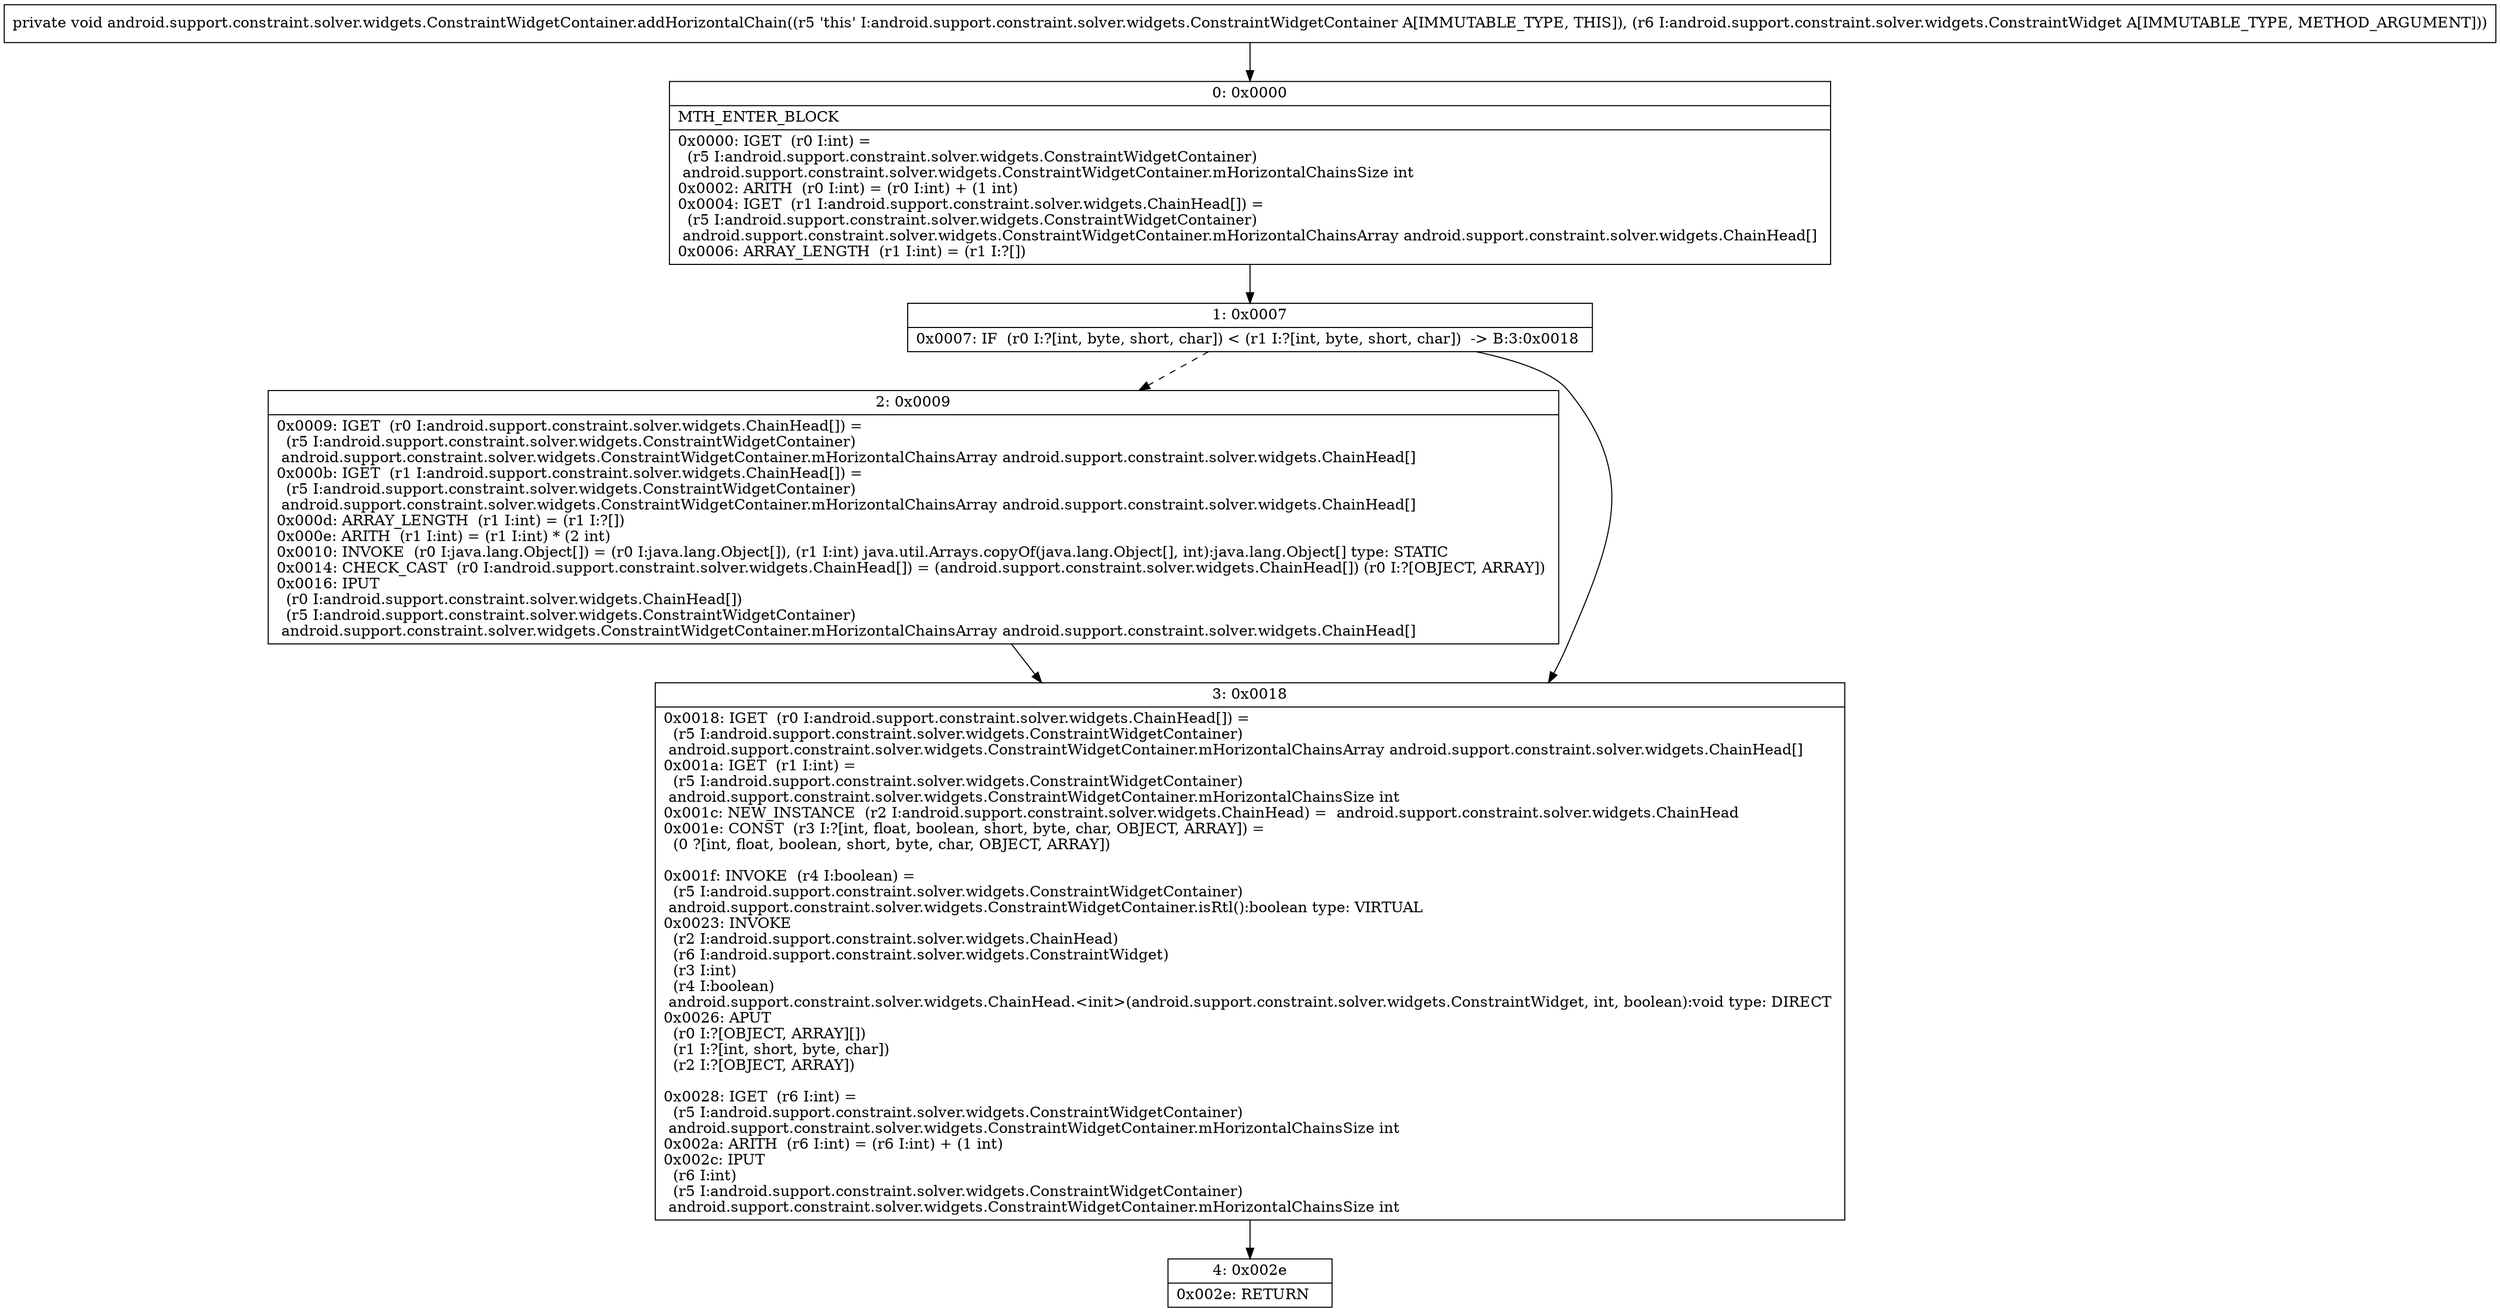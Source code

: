 digraph "CFG forandroid.support.constraint.solver.widgets.ConstraintWidgetContainer.addHorizontalChain(Landroid\/support\/constraint\/solver\/widgets\/ConstraintWidget;)V" {
Node_0 [shape=record,label="{0\:\ 0x0000|MTH_ENTER_BLOCK\l|0x0000: IGET  (r0 I:int) = \l  (r5 I:android.support.constraint.solver.widgets.ConstraintWidgetContainer)\l android.support.constraint.solver.widgets.ConstraintWidgetContainer.mHorizontalChainsSize int \l0x0002: ARITH  (r0 I:int) = (r0 I:int) + (1 int) \l0x0004: IGET  (r1 I:android.support.constraint.solver.widgets.ChainHead[]) = \l  (r5 I:android.support.constraint.solver.widgets.ConstraintWidgetContainer)\l android.support.constraint.solver.widgets.ConstraintWidgetContainer.mHorizontalChainsArray android.support.constraint.solver.widgets.ChainHead[] \l0x0006: ARRAY_LENGTH  (r1 I:int) = (r1 I:?[]) \l}"];
Node_1 [shape=record,label="{1\:\ 0x0007|0x0007: IF  (r0 I:?[int, byte, short, char]) \< (r1 I:?[int, byte, short, char])  \-\> B:3:0x0018 \l}"];
Node_2 [shape=record,label="{2\:\ 0x0009|0x0009: IGET  (r0 I:android.support.constraint.solver.widgets.ChainHead[]) = \l  (r5 I:android.support.constraint.solver.widgets.ConstraintWidgetContainer)\l android.support.constraint.solver.widgets.ConstraintWidgetContainer.mHorizontalChainsArray android.support.constraint.solver.widgets.ChainHead[] \l0x000b: IGET  (r1 I:android.support.constraint.solver.widgets.ChainHead[]) = \l  (r5 I:android.support.constraint.solver.widgets.ConstraintWidgetContainer)\l android.support.constraint.solver.widgets.ConstraintWidgetContainer.mHorizontalChainsArray android.support.constraint.solver.widgets.ChainHead[] \l0x000d: ARRAY_LENGTH  (r1 I:int) = (r1 I:?[]) \l0x000e: ARITH  (r1 I:int) = (r1 I:int) * (2 int) \l0x0010: INVOKE  (r0 I:java.lang.Object[]) = (r0 I:java.lang.Object[]), (r1 I:int) java.util.Arrays.copyOf(java.lang.Object[], int):java.lang.Object[] type: STATIC \l0x0014: CHECK_CAST  (r0 I:android.support.constraint.solver.widgets.ChainHead[]) = (android.support.constraint.solver.widgets.ChainHead[]) (r0 I:?[OBJECT, ARRAY]) \l0x0016: IPUT  \l  (r0 I:android.support.constraint.solver.widgets.ChainHead[])\l  (r5 I:android.support.constraint.solver.widgets.ConstraintWidgetContainer)\l android.support.constraint.solver.widgets.ConstraintWidgetContainer.mHorizontalChainsArray android.support.constraint.solver.widgets.ChainHead[] \l}"];
Node_3 [shape=record,label="{3\:\ 0x0018|0x0018: IGET  (r0 I:android.support.constraint.solver.widgets.ChainHead[]) = \l  (r5 I:android.support.constraint.solver.widgets.ConstraintWidgetContainer)\l android.support.constraint.solver.widgets.ConstraintWidgetContainer.mHorizontalChainsArray android.support.constraint.solver.widgets.ChainHead[] \l0x001a: IGET  (r1 I:int) = \l  (r5 I:android.support.constraint.solver.widgets.ConstraintWidgetContainer)\l android.support.constraint.solver.widgets.ConstraintWidgetContainer.mHorizontalChainsSize int \l0x001c: NEW_INSTANCE  (r2 I:android.support.constraint.solver.widgets.ChainHead) =  android.support.constraint.solver.widgets.ChainHead \l0x001e: CONST  (r3 I:?[int, float, boolean, short, byte, char, OBJECT, ARRAY]) = \l  (0 ?[int, float, boolean, short, byte, char, OBJECT, ARRAY])\l \l0x001f: INVOKE  (r4 I:boolean) = \l  (r5 I:android.support.constraint.solver.widgets.ConstraintWidgetContainer)\l android.support.constraint.solver.widgets.ConstraintWidgetContainer.isRtl():boolean type: VIRTUAL \l0x0023: INVOKE  \l  (r2 I:android.support.constraint.solver.widgets.ChainHead)\l  (r6 I:android.support.constraint.solver.widgets.ConstraintWidget)\l  (r3 I:int)\l  (r4 I:boolean)\l android.support.constraint.solver.widgets.ChainHead.\<init\>(android.support.constraint.solver.widgets.ConstraintWidget, int, boolean):void type: DIRECT \l0x0026: APUT  \l  (r0 I:?[OBJECT, ARRAY][])\l  (r1 I:?[int, short, byte, char])\l  (r2 I:?[OBJECT, ARRAY])\l \l0x0028: IGET  (r6 I:int) = \l  (r5 I:android.support.constraint.solver.widgets.ConstraintWidgetContainer)\l android.support.constraint.solver.widgets.ConstraintWidgetContainer.mHorizontalChainsSize int \l0x002a: ARITH  (r6 I:int) = (r6 I:int) + (1 int) \l0x002c: IPUT  \l  (r6 I:int)\l  (r5 I:android.support.constraint.solver.widgets.ConstraintWidgetContainer)\l android.support.constraint.solver.widgets.ConstraintWidgetContainer.mHorizontalChainsSize int \l}"];
Node_4 [shape=record,label="{4\:\ 0x002e|0x002e: RETURN   \l}"];
MethodNode[shape=record,label="{private void android.support.constraint.solver.widgets.ConstraintWidgetContainer.addHorizontalChain((r5 'this' I:android.support.constraint.solver.widgets.ConstraintWidgetContainer A[IMMUTABLE_TYPE, THIS]), (r6 I:android.support.constraint.solver.widgets.ConstraintWidget A[IMMUTABLE_TYPE, METHOD_ARGUMENT])) }"];
MethodNode -> Node_0;
Node_0 -> Node_1;
Node_1 -> Node_2[style=dashed];
Node_1 -> Node_3;
Node_2 -> Node_3;
Node_3 -> Node_4;
}

